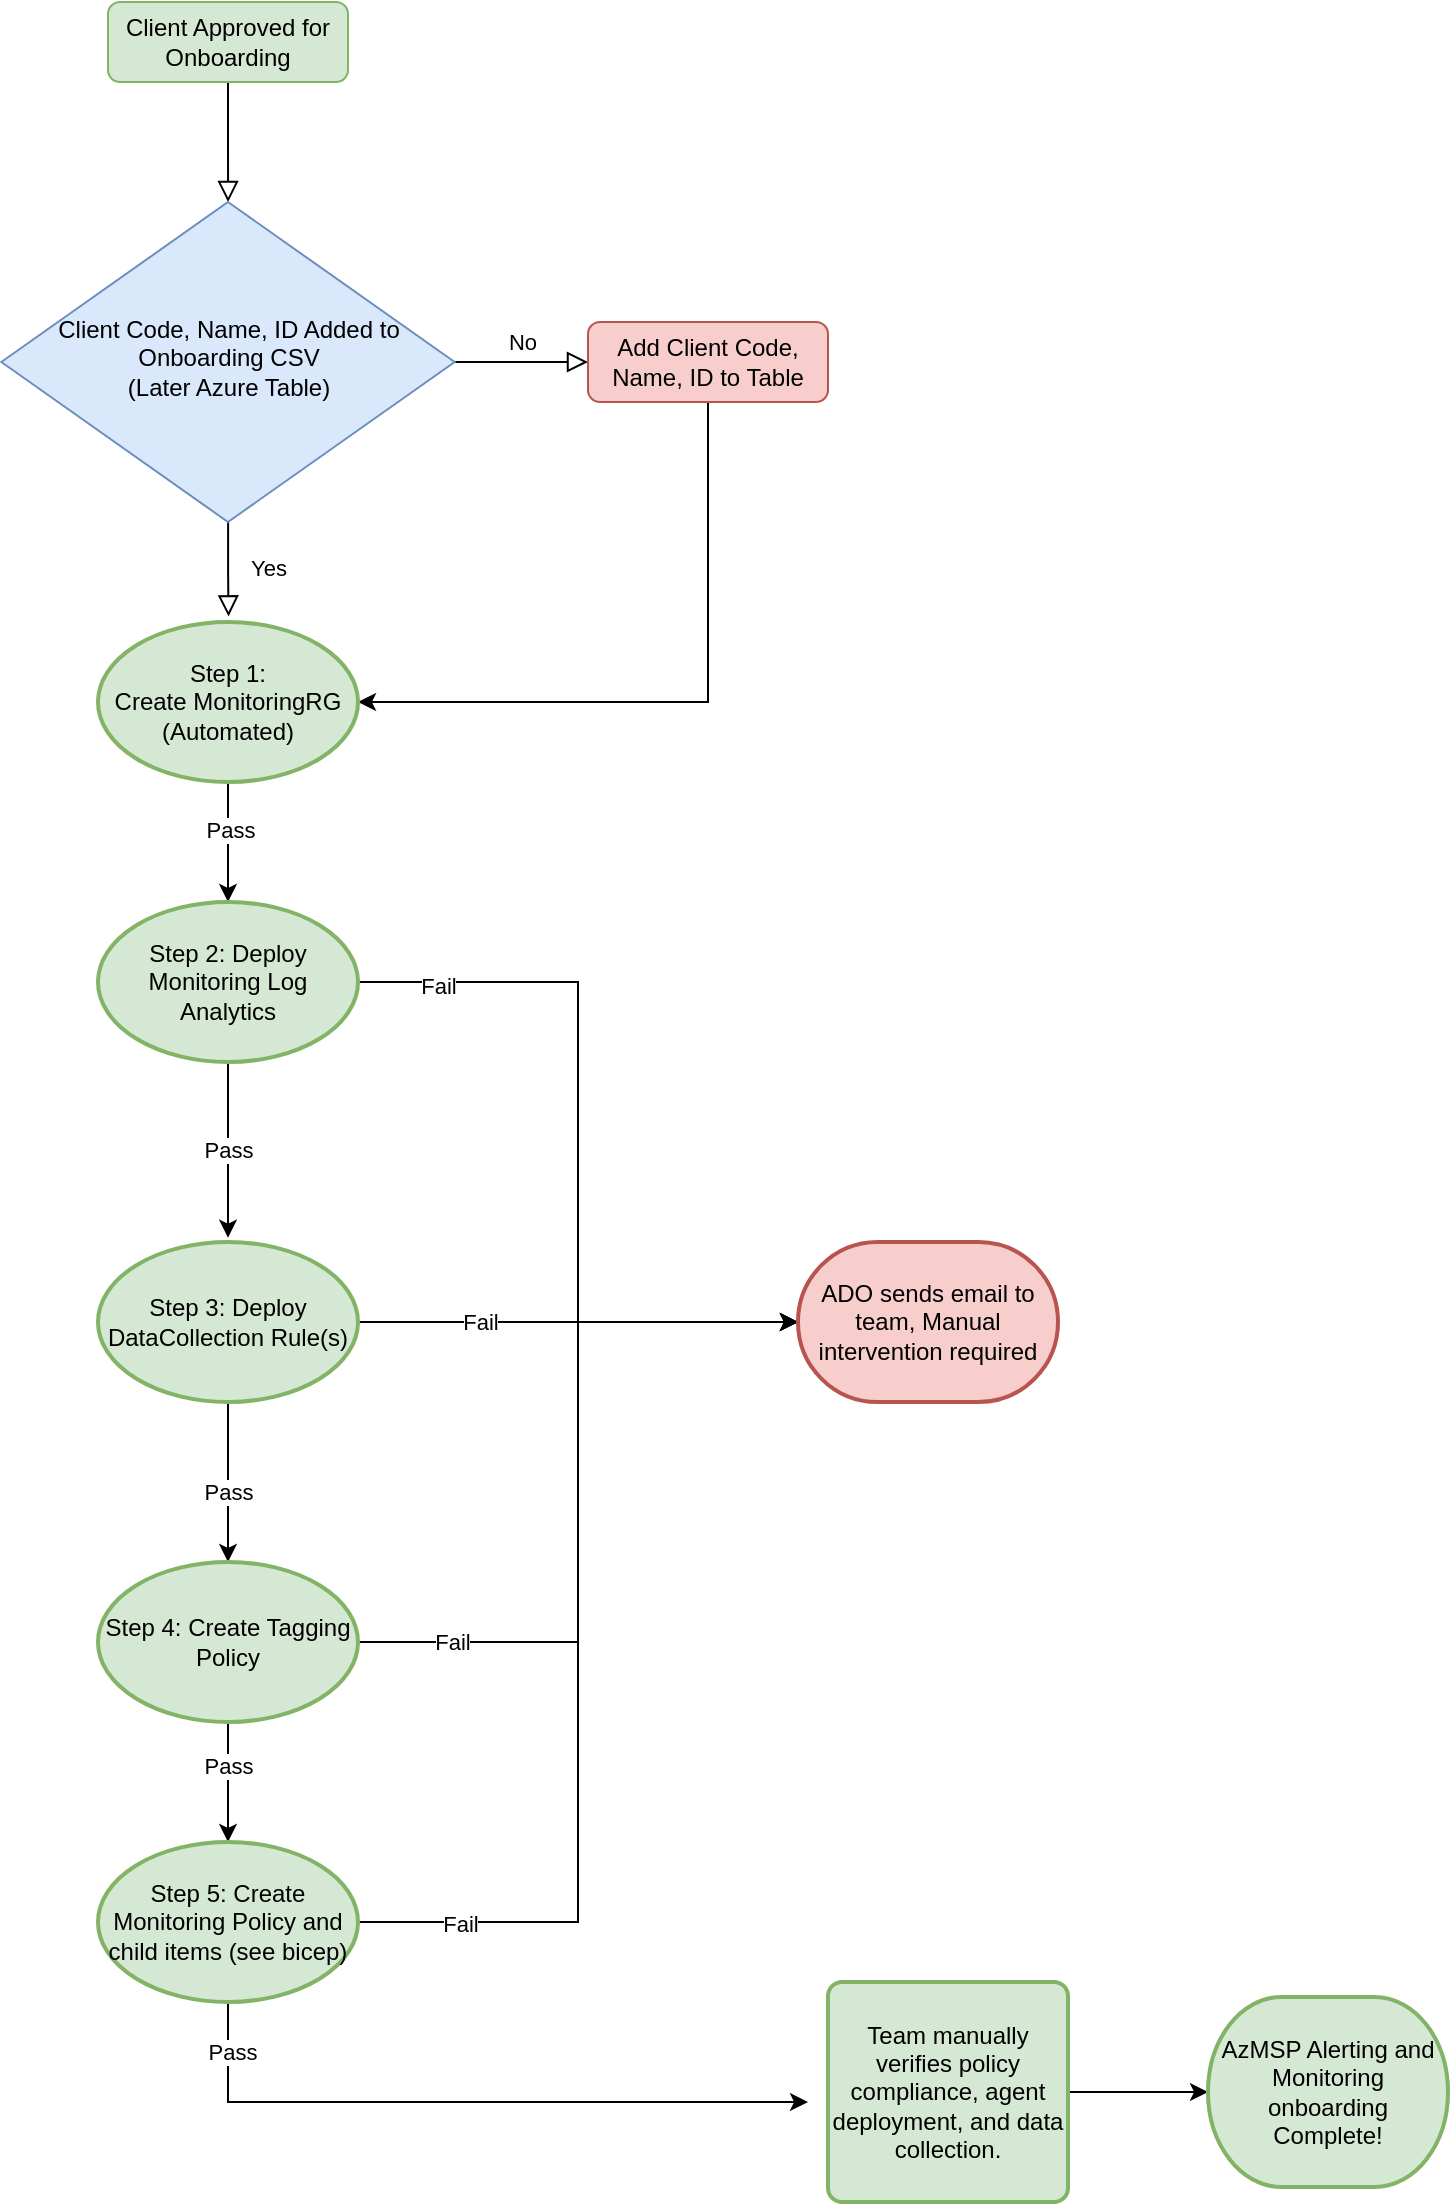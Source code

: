 <mxfile version="21.7.5" type="github">
  <diagram id="C5RBs43oDa-KdzZeNtuy" name="Page-1">
    <mxGraphModel dx="1168" dy="1035" grid="1" gridSize="10" guides="1" tooltips="1" connect="1" arrows="1" fold="1" page="1" pageScale="1" pageWidth="827" pageHeight="1169" math="0" shadow="0">
      <root>
        <mxCell id="WIyWlLk6GJQsqaUBKTNV-0" />
        <mxCell id="WIyWlLk6GJQsqaUBKTNV-1" parent="WIyWlLk6GJQsqaUBKTNV-0" />
        <mxCell id="WIyWlLk6GJQsqaUBKTNV-2" value="" style="rounded=0;html=1;jettySize=auto;orthogonalLoop=1;fontSize=11;endArrow=block;endFill=0;endSize=8;strokeWidth=1;shadow=0;labelBackgroundColor=none;edgeStyle=orthogonalEdgeStyle;" parent="WIyWlLk6GJQsqaUBKTNV-1" source="WIyWlLk6GJQsqaUBKTNV-3" target="WIyWlLk6GJQsqaUBKTNV-6" edge="1">
          <mxGeometry relative="1" as="geometry" />
        </mxCell>
        <mxCell id="WIyWlLk6GJQsqaUBKTNV-3" value="Client Approved for Onboarding" style="rounded=1;whiteSpace=wrap;html=1;fontSize=12;glass=0;strokeWidth=1;shadow=0;fillColor=#d5e8d4;strokeColor=#82b366;" parent="WIyWlLk6GJQsqaUBKTNV-1" vertex="1">
          <mxGeometry x="130" y="60" width="120" height="40" as="geometry" />
        </mxCell>
        <mxCell id="WIyWlLk6GJQsqaUBKTNV-4" value="Yes" style="rounded=0;html=1;jettySize=auto;orthogonalLoop=1;fontSize=11;endArrow=block;endFill=0;endSize=8;strokeWidth=1;shadow=0;labelBackgroundColor=none;edgeStyle=orthogonalEdgeStyle;entryX=0.502;entryY=-0.035;entryDx=0;entryDy=0;entryPerimeter=0;" parent="WIyWlLk6GJQsqaUBKTNV-1" source="WIyWlLk6GJQsqaUBKTNV-6" target="lm7munRaRqm2RwD2WOAv-0" edge="1">
          <mxGeometry y="20" relative="1" as="geometry">
            <mxPoint as="offset" />
            <mxPoint x="190" y="340" as="targetPoint" />
          </mxGeometry>
        </mxCell>
        <mxCell id="WIyWlLk6GJQsqaUBKTNV-5" value="No" style="edgeStyle=orthogonalEdgeStyle;rounded=0;html=1;jettySize=auto;orthogonalLoop=1;fontSize=11;endArrow=block;endFill=0;endSize=8;strokeWidth=1;shadow=0;labelBackgroundColor=none;" parent="WIyWlLk6GJQsqaUBKTNV-1" source="WIyWlLk6GJQsqaUBKTNV-6" target="WIyWlLk6GJQsqaUBKTNV-7" edge="1">
          <mxGeometry y="10" relative="1" as="geometry">
            <mxPoint as="offset" />
          </mxGeometry>
        </mxCell>
        <mxCell id="WIyWlLk6GJQsqaUBKTNV-6" value="&lt;div&gt;Client Code, Name, ID Added to Onboarding CSV&lt;/div&gt;&lt;div&gt;(Later Azure Table)&lt;br&gt;&lt;/div&gt;" style="rhombus;whiteSpace=wrap;html=1;shadow=0;fontFamily=Helvetica;fontSize=12;align=center;strokeWidth=1;spacing=6;spacingTop=-4;fillColor=#dae8fc;strokeColor=#6c8ebf;" parent="WIyWlLk6GJQsqaUBKTNV-1" vertex="1">
          <mxGeometry x="76.66" y="160" width="226.67" height="160" as="geometry" />
        </mxCell>
        <mxCell id="lm7munRaRqm2RwD2WOAv-2" style="edgeStyle=orthogonalEdgeStyle;rounded=0;orthogonalLoop=1;jettySize=auto;html=1;entryX=1;entryY=0.5;entryDx=0;entryDy=0;entryPerimeter=0;" parent="WIyWlLk6GJQsqaUBKTNV-1" source="WIyWlLk6GJQsqaUBKTNV-7" target="lm7munRaRqm2RwD2WOAv-0" edge="1">
          <mxGeometry relative="1" as="geometry">
            <mxPoint x="430" y="310" as="targetPoint" />
            <Array as="points">
              <mxPoint x="430" y="410" />
            </Array>
          </mxGeometry>
        </mxCell>
        <mxCell id="WIyWlLk6GJQsqaUBKTNV-7" value="Add Client Code, Name, ID to Table" style="rounded=1;whiteSpace=wrap;html=1;fontSize=12;glass=0;strokeWidth=1;shadow=0;fillColor=#f8cecc;strokeColor=#b85450;" parent="WIyWlLk6GJQsqaUBKTNV-1" vertex="1">
          <mxGeometry x="370" y="220" width="120" height="40" as="geometry" />
        </mxCell>
        <mxCell id="66nPMZnh3Mtra_5M6dn7-35" style="edgeStyle=orthogonalEdgeStyle;rounded=0;orthogonalLoop=1;jettySize=auto;html=1;entryX=0.5;entryY=0;entryDx=0;entryDy=0;entryPerimeter=0;" edge="1" parent="WIyWlLk6GJQsqaUBKTNV-1" source="lm7munRaRqm2RwD2WOAv-0" target="1gtj6v0jHGoqMLlhBnEK-1">
          <mxGeometry relative="1" as="geometry" />
        </mxCell>
        <mxCell id="66nPMZnh3Mtra_5M6dn7-36" value="Pass" style="edgeLabel;html=1;align=center;verticalAlign=middle;resizable=0;points=[];" vertex="1" connectable="0" parent="66nPMZnh3Mtra_5M6dn7-35">
          <mxGeometry x="-0.194" y="1" relative="1" as="geometry">
            <mxPoint as="offset" />
          </mxGeometry>
        </mxCell>
        <mxCell id="lm7munRaRqm2RwD2WOAv-0" value="&lt;div&gt;Step 1: &lt;br&gt;&lt;/div&gt;&lt;div&gt;Create MonitoringRG&lt;br&gt;&lt;/div&gt;&lt;div&gt;(Automated)&lt;br&gt;&lt;/div&gt;" style="strokeWidth=2;html=1;shape=mxgraph.flowchart.start_1;whiteSpace=wrap;fillColor=#d5e8d4;strokeColor=#82b366;" parent="WIyWlLk6GJQsqaUBKTNV-1" vertex="1">
          <mxGeometry x="125" y="370" width="130" height="80" as="geometry" />
        </mxCell>
        <mxCell id="66nPMZnh3Mtra_5M6dn7-13" value="Pass" style="edgeStyle=orthogonalEdgeStyle;rounded=0;orthogonalLoop=1;jettySize=auto;html=1;entryX=0.5;entryY=-0.027;entryDx=0;entryDy=0;entryPerimeter=0;" edge="1" parent="WIyWlLk6GJQsqaUBKTNV-1" source="1gtj6v0jHGoqMLlhBnEK-1" target="1gtj6v0jHGoqMLlhBnEK-2">
          <mxGeometry relative="1" as="geometry" />
        </mxCell>
        <mxCell id="66nPMZnh3Mtra_5M6dn7-26" style="edgeStyle=orthogonalEdgeStyle;rounded=0;orthogonalLoop=1;jettySize=auto;html=1;exitX=1;exitY=0.5;exitDx=0;exitDy=0;exitPerimeter=0;entryX=0;entryY=0.5;entryDx=0;entryDy=0;entryPerimeter=0;" edge="1" parent="WIyWlLk6GJQsqaUBKTNV-1" source="1gtj6v0jHGoqMLlhBnEK-1" target="66nPMZnh3Mtra_5M6dn7-20">
          <mxGeometry relative="1" as="geometry" />
        </mxCell>
        <mxCell id="66nPMZnh3Mtra_5M6dn7-31" value="Fail" style="edgeLabel;html=1;align=center;verticalAlign=middle;resizable=0;points=[];" vertex="1" connectable="0" parent="66nPMZnh3Mtra_5M6dn7-26">
          <mxGeometry x="-0.797" y="-2" relative="1" as="geometry">
            <mxPoint as="offset" />
          </mxGeometry>
        </mxCell>
        <mxCell id="1gtj6v0jHGoqMLlhBnEK-1" value="Step 2: Deploy Monitoring Log Analytics" style="strokeWidth=2;html=1;shape=mxgraph.flowchart.start_1;whiteSpace=wrap;fillColor=#d5e8d4;strokeColor=#82b366;" parent="WIyWlLk6GJQsqaUBKTNV-1" vertex="1">
          <mxGeometry x="125" y="510" width="130" height="80" as="geometry" />
        </mxCell>
        <mxCell id="66nPMZnh3Mtra_5M6dn7-19" style="edgeStyle=orthogonalEdgeStyle;rounded=0;orthogonalLoop=1;jettySize=auto;html=1;entryX=0.5;entryY=0;entryDx=0;entryDy=0;entryPerimeter=0;" edge="1" parent="WIyWlLk6GJQsqaUBKTNV-1" source="1gtj6v0jHGoqMLlhBnEK-2" target="1gtj6v0jHGoqMLlhBnEK-5">
          <mxGeometry relative="1" as="geometry" />
        </mxCell>
        <mxCell id="66nPMZnh3Mtra_5M6dn7-22" value="Pass" style="edgeLabel;html=1;align=center;verticalAlign=middle;resizable=0;points=[];" vertex="1" connectable="0" parent="66nPMZnh3Mtra_5M6dn7-19">
          <mxGeometry x="0.114" relative="1" as="geometry">
            <mxPoint as="offset" />
          </mxGeometry>
        </mxCell>
        <mxCell id="66nPMZnh3Mtra_5M6dn7-27" style="edgeStyle=orthogonalEdgeStyle;rounded=0;orthogonalLoop=1;jettySize=auto;html=1;entryX=0;entryY=0.5;entryDx=0;entryDy=0;entryPerimeter=0;" edge="1" parent="WIyWlLk6GJQsqaUBKTNV-1" source="1gtj6v0jHGoqMLlhBnEK-2" target="66nPMZnh3Mtra_5M6dn7-20">
          <mxGeometry relative="1" as="geometry">
            <Array as="points">
              <mxPoint x="315" y="720" />
              <mxPoint x="315" y="720" />
            </Array>
          </mxGeometry>
        </mxCell>
        <mxCell id="66nPMZnh3Mtra_5M6dn7-30" value="Fail" style="edgeLabel;html=1;align=center;verticalAlign=middle;resizable=0;points=[];" vertex="1" connectable="0" parent="66nPMZnh3Mtra_5M6dn7-27">
          <mxGeometry x="-0.444" relative="1" as="geometry">
            <mxPoint as="offset" />
          </mxGeometry>
        </mxCell>
        <mxCell id="1gtj6v0jHGoqMLlhBnEK-2" value="Step 3: Deploy DataCollection Rule(s)" style="strokeWidth=2;html=1;shape=mxgraph.flowchart.start_1;whiteSpace=wrap;fillColor=#d5e8d4;strokeColor=#82b366;" parent="WIyWlLk6GJQsqaUBKTNV-1" vertex="1">
          <mxGeometry x="125" y="680" width="130" height="80" as="geometry" />
        </mxCell>
        <mxCell id="66nPMZnh3Mtra_5M6dn7-24" style="edgeStyle=orthogonalEdgeStyle;rounded=0;orthogonalLoop=1;jettySize=auto;html=1;" edge="1" parent="WIyWlLk6GJQsqaUBKTNV-1" source="1gtj6v0jHGoqMLlhBnEK-5" target="66nPMZnh3Mtra_5M6dn7-3">
          <mxGeometry relative="1" as="geometry" />
        </mxCell>
        <mxCell id="66nPMZnh3Mtra_5M6dn7-34" value="Pass" style="edgeLabel;html=1;align=center;verticalAlign=middle;resizable=0;points=[];" vertex="1" connectable="0" parent="66nPMZnh3Mtra_5M6dn7-24">
          <mxGeometry x="-0.278" relative="1" as="geometry">
            <mxPoint as="offset" />
          </mxGeometry>
        </mxCell>
        <mxCell id="66nPMZnh3Mtra_5M6dn7-28" style="edgeStyle=orthogonalEdgeStyle;rounded=0;orthogonalLoop=1;jettySize=auto;html=1;entryX=0;entryY=0.5;entryDx=0;entryDy=0;entryPerimeter=0;" edge="1" parent="WIyWlLk6GJQsqaUBKTNV-1" source="1gtj6v0jHGoqMLlhBnEK-5" target="66nPMZnh3Mtra_5M6dn7-20">
          <mxGeometry relative="1" as="geometry" />
        </mxCell>
        <mxCell id="66nPMZnh3Mtra_5M6dn7-32" value="Fail" style="edgeLabel;html=1;align=center;verticalAlign=middle;resizable=0;points=[];" vertex="1" connectable="0" parent="66nPMZnh3Mtra_5M6dn7-28">
          <mxGeometry x="-0.753" relative="1" as="geometry">
            <mxPoint as="offset" />
          </mxGeometry>
        </mxCell>
        <mxCell id="1gtj6v0jHGoqMLlhBnEK-5" value="Step 4: Create Tagging Policy" style="strokeWidth=2;html=1;shape=mxgraph.flowchart.start_1;whiteSpace=wrap;fillColor=#d5e8d4;strokeColor=#82b366;" parent="WIyWlLk6GJQsqaUBKTNV-1" vertex="1">
          <mxGeometry x="125" y="840" width="130" height="80" as="geometry" />
        </mxCell>
        <mxCell id="66nPMZnh3Mtra_5M6dn7-29" style="edgeStyle=orthogonalEdgeStyle;rounded=0;orthogonalLoop=1;jettySize=auto;html=1;entryX=0;entryY=0.5;entryDx=0;entryDy=0;entryPerimeter=0;" edge="1" parent="WIyWlLk6GJQsqaUBKTNV-1" source="66nPMZnh3Mtra_5M6dn7-3" target="66nPMZnh3Mtra_5M6dn7-20">
          <mxGeometry relative="1" as="geometry" />
        </mxCell>
        <mxCell id="66nPMZnh3Mtra_5M6dn7-33" value="Fail" style="edgeLabel;html=1;align=center;verticalAlign=middle;resizable=0;points=[];" vertex="1" connectable="0" parent="66nPMZnh3Mtra_5M6dn7-29">
          <mxGeometry x="-0.803" y="-1" relative="1" as="geometry">
            <mxPoint as="offset" />
          </mxGeometry>
        </mxCell>
        <mxCell id="66nPMZnh3Mtra_5M6dn7-39" style="edgeStyle=orthogonalEdgeStyle;rounded=0;orthogonalLoop=1;jettySize=auto;html=1;" edge="1" parent="WIyWlLk6GJQsqaUBKTNV-1" source="66nPMZnh3Mtra_5M6dn7-3">
          <mxGeometry relative="1" as="geometry">
            <mxPoint x="480" y="1110" as="targetPoint" />
            <Array as="points">
              <mxPoint x="190" y="1110" />
            </Array>
          </mxGeometry>
        </mxCell>
        <mxCell id="66nPMZnh3Mtra_5M6dn7-40" value="Pass" style="edgeLabel;html=1;align=center;verticalAlign=middle;resizable=0;points=[];" vertex="1" connectable="0" parent="66nPMZnh3Mtra_5M6dn7-39">
          <mxGeometry x="-0.852" y="2" relative="1" as="geometry">
            <mxPoint as="offset" />
          </mxGeometry>
        </mxCell>
        <mxCell id="66nPMZnh3Mtra_5M6dn7-3" value="Step 5: Create Monitoring Policy and child items (see bicep)" style="strokeWidth=2;html=1;shape=mxgraph.flowchart.start_1;whiteSpace=wrap;fillColor=#d5e8d4;strokeColor=#82b366;" vertex="1" parent="WIyWlLk6GJQsqaUBKTNV-1">
          <mxGeometry x="125" y="980" width="130" height="80" as="geometry" />
        </mxCell>
        <mxCell id="66nPMZnh3Mtra_5M6dn7-20" value="ADO sends email to team, Manual intervention required" style="strokeWidth=2;html=1;shape=mxgraph.flowchart.terminator;whiteSpace=wrap;fillColor=#f8cecc;strokeColor=#b85450;" vertex="1" parent="WIyWlLk6GJQsqaUBKTNV-1">
          <mxGeometry x="475" y="680" width="130" height="80" as="geometry" />
        </mxCell>
        <mxCell id="66nPMZnh3Mtra_5M6dn7-42" style="edgeStyle=orthogonalEdgeStyle;rounded=0;orthogonalLoop=1;jettySize=auto;html=1;entryX=0;entryY=0.5;entryDx=0;entryDy=0;entryPerimeter=0;" edge="1" parent="WIyWlLk6GJQsqaUBKTNV-1" source="66nPMZnh3Mtra_5M6dn7-38" target="66nPMZnh3Mtra_5M6dn7-41">
          <mxGeometry relative="1" as="geometry" />
        </mxCell>
        <mxCell id="66nPMZnh3Mtra_5M6dn7-38" value="Team manually verifies policy compliance, agent deployment, and data collection." style="rounded=1;whiteSpace=wrap;html=1;absoluteArcSize=1;arcSize=14;strokeWidth=2;fillColor=#d5e8d4;strokeColor=#82b366;" vertex="1" parent="WIyWlLk6GJQsqaUBKTNV-1">
          <mxGeometry x="490" y="1050" width="120" height="110" as="geometry" />
        </mxCell>
        <mxCell id="66nPMZnh3Mtra_5M6dn7-41" value="AzMSP Alerting and Monitoring onboarding Complete!" style="strokeWidth=2;html=1;shape=mxgraph.flowchart.terminator;whiteSpace=wrap;fillColor=#d5e8d4;strokeColor=#82b366;" vertex="1" parent="WIyWlLk6GJQsqaUBKTNV-1">
          <mxGeometry x="680" y="1057.5" width="120" height="95" as="geometry" />
        </mxCell>
      </root>
    </mxGraphModel>
  </diagram>
</mxfile>
